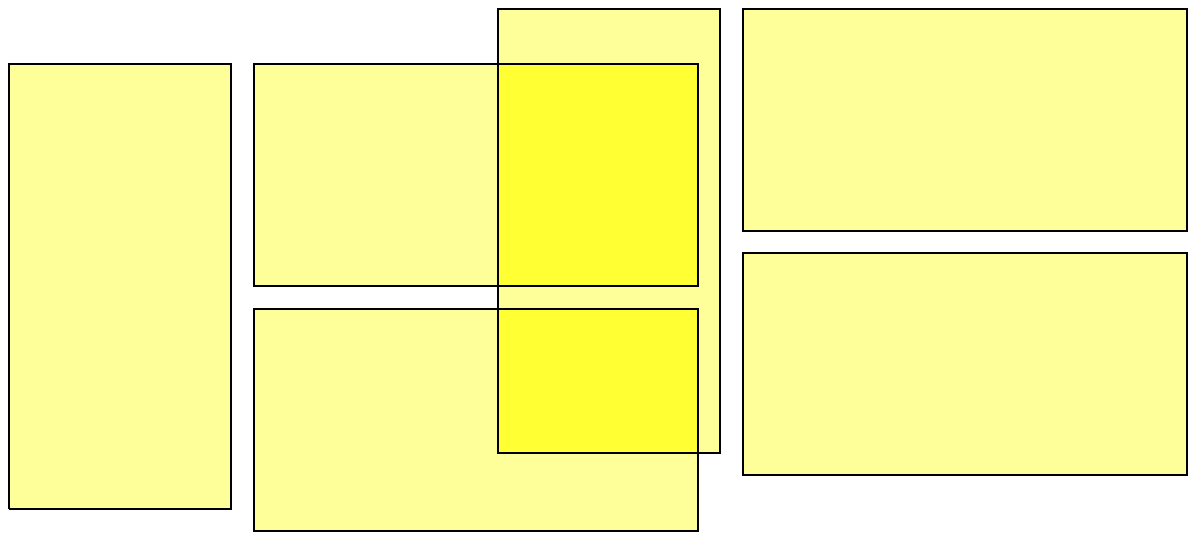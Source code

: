 
input boxes;
prologues:=1;

%%%%%%%%%%%%%%%%%%%%%%%%%%%%%%%%%%%%%%%%%%%%%%%%%%%%%%%%%%%%%%%%%%%%%%%%
beginfig(4);

defaultfont:="Times-Roman";
save gap, u;

w = 12bp;
h = 10bp;
u = 4bp;
gap = 1/2u;
frac = 1/3;

color boxinside;
boxinside = 1/1024[white,black];

textsize = 1.4;
defaultscale := textsize;

def bend(expr a, patha, b, pathb, mult, theta) =
   drawarrow a {dir (mult*((angle (b-a)) - theta) + theta)} .. b
             cutbefore patha cutafter pathb shifted (gap*unitvector (a-b));
enddef;

def bendy(expr a,patha,b,pathb)=bend(a,patha,b,pathb,1-frac,-90); enddef;
def bendo(expr a,patha,b,pathb)=bend(a,patha,b,pathb,1+frac,-90); enddef;
def straight(expr a,patha,b,pathb)=bend(a,patha,b,pathb,1,-90); enddef;

% def bendy(expr a, patha, b, pathb) =
%    drawarrow a {dir ((1-frac)*((angle (b - a)) + 90) - 90)} .. b
%              cutbefore patha cutafter pathb shifted (gap*unitvector (a-b));
% enddef;
%
% def bendo(expr a, patha, b, pathb) =
%    drawarrow a {dir ((1+frac)*((angle (b - a)) + 90) - 90)} .. b
%              cutbefore patha cutafter pathb shifted (gap*unitvector (a-b));
% enddef;


boxit.astimp("ASTIMP");
boxit.wcsedit("WCSEDIT");
boxit.findobj("FINDOBJ");
boxit.findoff("FINDOFF");
boxit.pairndf("PAIRNDF");
boxit.ccdalign("CCDALIGN");
boxit.register("REGISTER");
boxit.wcsreg("WCSREG");
boxit.astexp("ASTEXP");
boxit.tranndf("TRANNDF");
boxit.drizzle("DRIZZLE");
boxit.makemos("MAKEMOS");

def allboxes = astimp, wcsedit, findobj, findoff, pairndf, ccdalign,
               register, wcsreg, astexp, tranndf, drizzle, makemos   
enddef;

forsuffixes t = allboxes:
    t.dx = t.dy = 3pt;
endfor;


( 1, 1 ) = (xpart findobj.w, ypart makemos.s );

findobj.c - findoff.c = (-1w, 4h);
pairndf.c - register.c = (0, 10h);
register.c - z1 = (-9w, 5h);
astimp.w - wcsedit.e = wcsedit.w - ccdalign.e = (2w, 0);
ccdalign.w - pairndf.e = pairndf.w - findobj.e = (1w, 0);
z1 - z2 = (0, 9h);

wcsreg.c = 1/2[z1, z2] - (6w, 0);
astexp.c = z2 + (9w, 0);
drizzle.c - tranndf.c = (10w, 0);

1/2[tranndf.c, drizzle.c] = z2 - (0, 5h) 
                          = makemos.c + (0, 5h);

forsuffixes t=findobj, pairndf, ccdalign, wcsedit, astimp:
   pair t.desc;
   t.desc = t.n + (0, h);
endfor;

pair over, object.grp, geom.grp;
over = (0,h);
object.grp - pairndf.desc =
geom.grp - 1/2[astimp.desc, wcsedit.desc] = 3over;

defaultfont := "Helvetica";
defaultscale := 0.8textsize;

label("automatic", findobj.desc);
label("semi-automatic", pairndf.desc);
label("manual", ccdalign.desc);
label("imported", astimp.desc);
label("manual", wcsedit.desc);

label("Object matching", object.grp);
label("Geometry information", geom.grp);

drawoptions(withpen pencircle scaled 1bp);
draw (findobj.desc -- ccdalign.desc) shifted 2over;
draw (wcsedit.desc -- astimp.desc) shifted 2over;
% draw ((0,0) -- -over) shifted object.grp;
% draw ((0,0) -- -over) shifted geom.grp;
forsuffixes t=findobj, pairndf, ccdalign, wcsedit, astimp:
   draw t.desc + over -- t.desc + 2over;
endfor;
drawoptions();


path dot[], dot[].out;
dot1 = fullcircle scaled 1u shifted z1;
dot1.out = fullcircle scaled 2u shifted z1;
dot2 = fullcircle scaled 1u shifted z2;
dot2.out = fullcircle scaled 2u shifted z2;
fill dot1;
fill dot2;


bendy( astimp.c, bpath astimp, z1, dot1.out );
bendy( wcsedit.c, bpath wcsedit, z1, dot1.out );
bendy( findobj.c, bpath findobj, findoff.c, bpath findoff );
bendy( findoff.c, bpath findoff, register.c, bpath register );
bendy( pairndf.c, bpath pairndf, register.c, bpath register );
bendy( ccdalign.c, bpath ccdalign, register.c, bpath register );
bendy( register.c, bpath register, z1, dot1.out );

bend( z1, dot1.out, z2, dot2.out, 1-1/2frac, 0 );

bendo( z1, dot1.out, wcsreg.c, bpath wcsreg );
bendy( wcsreg.c, bpath wcsreg, z2, dot2.out );


straight( z2, dot2.out, astexp.c, bpath astexp );
drawoptions(dashed evenly scaled 3);
bend( astexp.c, bpath astexp, astimp.c, bpath astimp, 1+frac, 90 );
drawoptions(); 


bendo( z2, dot2.out, tranndf.c, bpath tranndf );
bendo( z2, dot2.out, drizzle.c, bpath drizzle );
bendy( tranndf.c, bpath tranndf, makemos.c, bpath makemos );
bendy( drizzle.c, bpath drizzle, makemos.c, bpath makemos );


forsuffixes t = allboxes:
   fill bpath t withcolor boxinside;
endfor;

drawboxed( allboxes );

endfig;


%%%%%%%%%%%%%%%%%%%%%%%%%%%%%%%%%%%%%%%%%%%%%%%%%%%%%%%%%%%%%%%%%%%%%%%%
beginfig(3); 

defaultfont:="Courier";
defaultscale:=1.6;

path ccd[]a, ccd[]b, ccd[]c;
pair ccd[]a.orig, ccd[]b.orig, ccd[]c.orig;
pair ccd[]orig;
pair squodge;
color grey[],yellow;

save gap, u;

u := 80bp;
long = 2 short = 2u;
gap = 1/10u;
squodge = (2gap, 2.5gap);
yellow = (1,1,0);

ccd2.orig - ccd1.orig = (long, 0) + squodge;
ccd1.orig = (0, long+gap) + (gap, gap);

grey1 = .4[white,yellow];
grey2 = .8[white,yellow];

forsuffixes t=1,2:
   x0t = x3t = xpart ccd.t.orig;
   y0t = y1t = ypart ccd.t.orig;
   x1t - x0t = x2t - x3t = short;
   y0t - y3t = y1t - y2t = long;
   ccd.t.a = z0t -- z1t -- z2t -- z3t -- cycle;
   ccd.t.b = ccd.t.a shifted (-ccd.t.orig)
                     rotated 90
                     shifted (ccd.t.orig+(short+gap,-short));
   ccd.t.c = ccd.t.b shifted (0, -gap-short);
   ccd.t.a.orig = ccd.t.orig;
   ccd.t.b.orig = ccd.t.orig + (short+gap, 0);
   ccd.t.c.orig = ccd.t.b.orig - (0, short+gap);
endfor;

forsuffixes t=1,2:
   fill ccd.t.a withcolor grey1;
   fill ccd.t.b withcolor grey1;
   fill ccd.t.c withcolor grey1;
endfor;

fill buildcycle(ccd1b, ccd2a) withcolor grey2;
fill buildcycle(ccd1c, ccd2a) withcolor grey2;

forsuffixes t=1,2:
   draw ccd.t.a;
   draw ccd.t.b;
   draw ccd.t.c;
endfor;

label.lrt("1a", ccd1a.orig);
label.lrt("1b", ccd1b.orig);
label.lrt("1c", ccd1c.orig);
label.lrt("2a", ccd2a.orig);
label.lrt("2b", ccd2b.orig);
label.lrt("2c", ccd2c.orig);


endfig;

end

